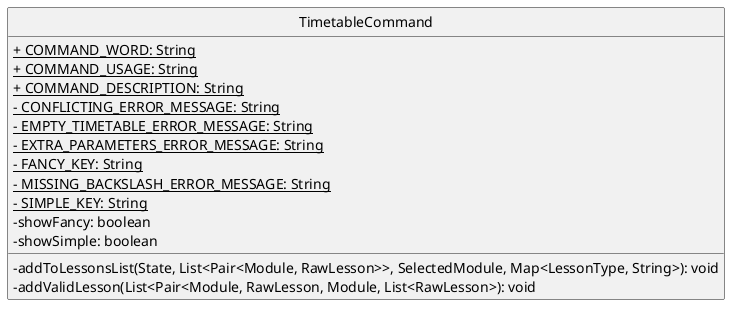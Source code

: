 @startuml
'https://plantuml.com/sequence-diagram
hide circle
skinparam classAttributeIconSize 0

class TimetableCommand {
    <u>+ COMMAND_WORD: String
    <u>+ COMMAND_USAGE: String
    <u>+ COMMAND_DESCRIPTION: String
    <u>- CONFLICTING_ERROR_MESSAGE: String
    <u>- EMPTY_TIMETABLE_ERROR_MESSAGE: String
    <u>- EXTRA_PARAMETERS_ERROR_MESSAGE: String
    <u>- FANCY_KEY: String
    <u>- MISSING_BACKSLASH_ERROR_MESSAGE: String
    <u>- SIMPLE_KEY: String
    - showFancy: boolean
    - showSimple: boolean

    - addToLessonsList(State, List<Pair<Module, RawLesson>>, SelectedModule, Map<LessonType, String>): void
    - addValidLesson(List<Pair<Module, RawLesson, Module, List<RawLesson>): void
}
@enduml